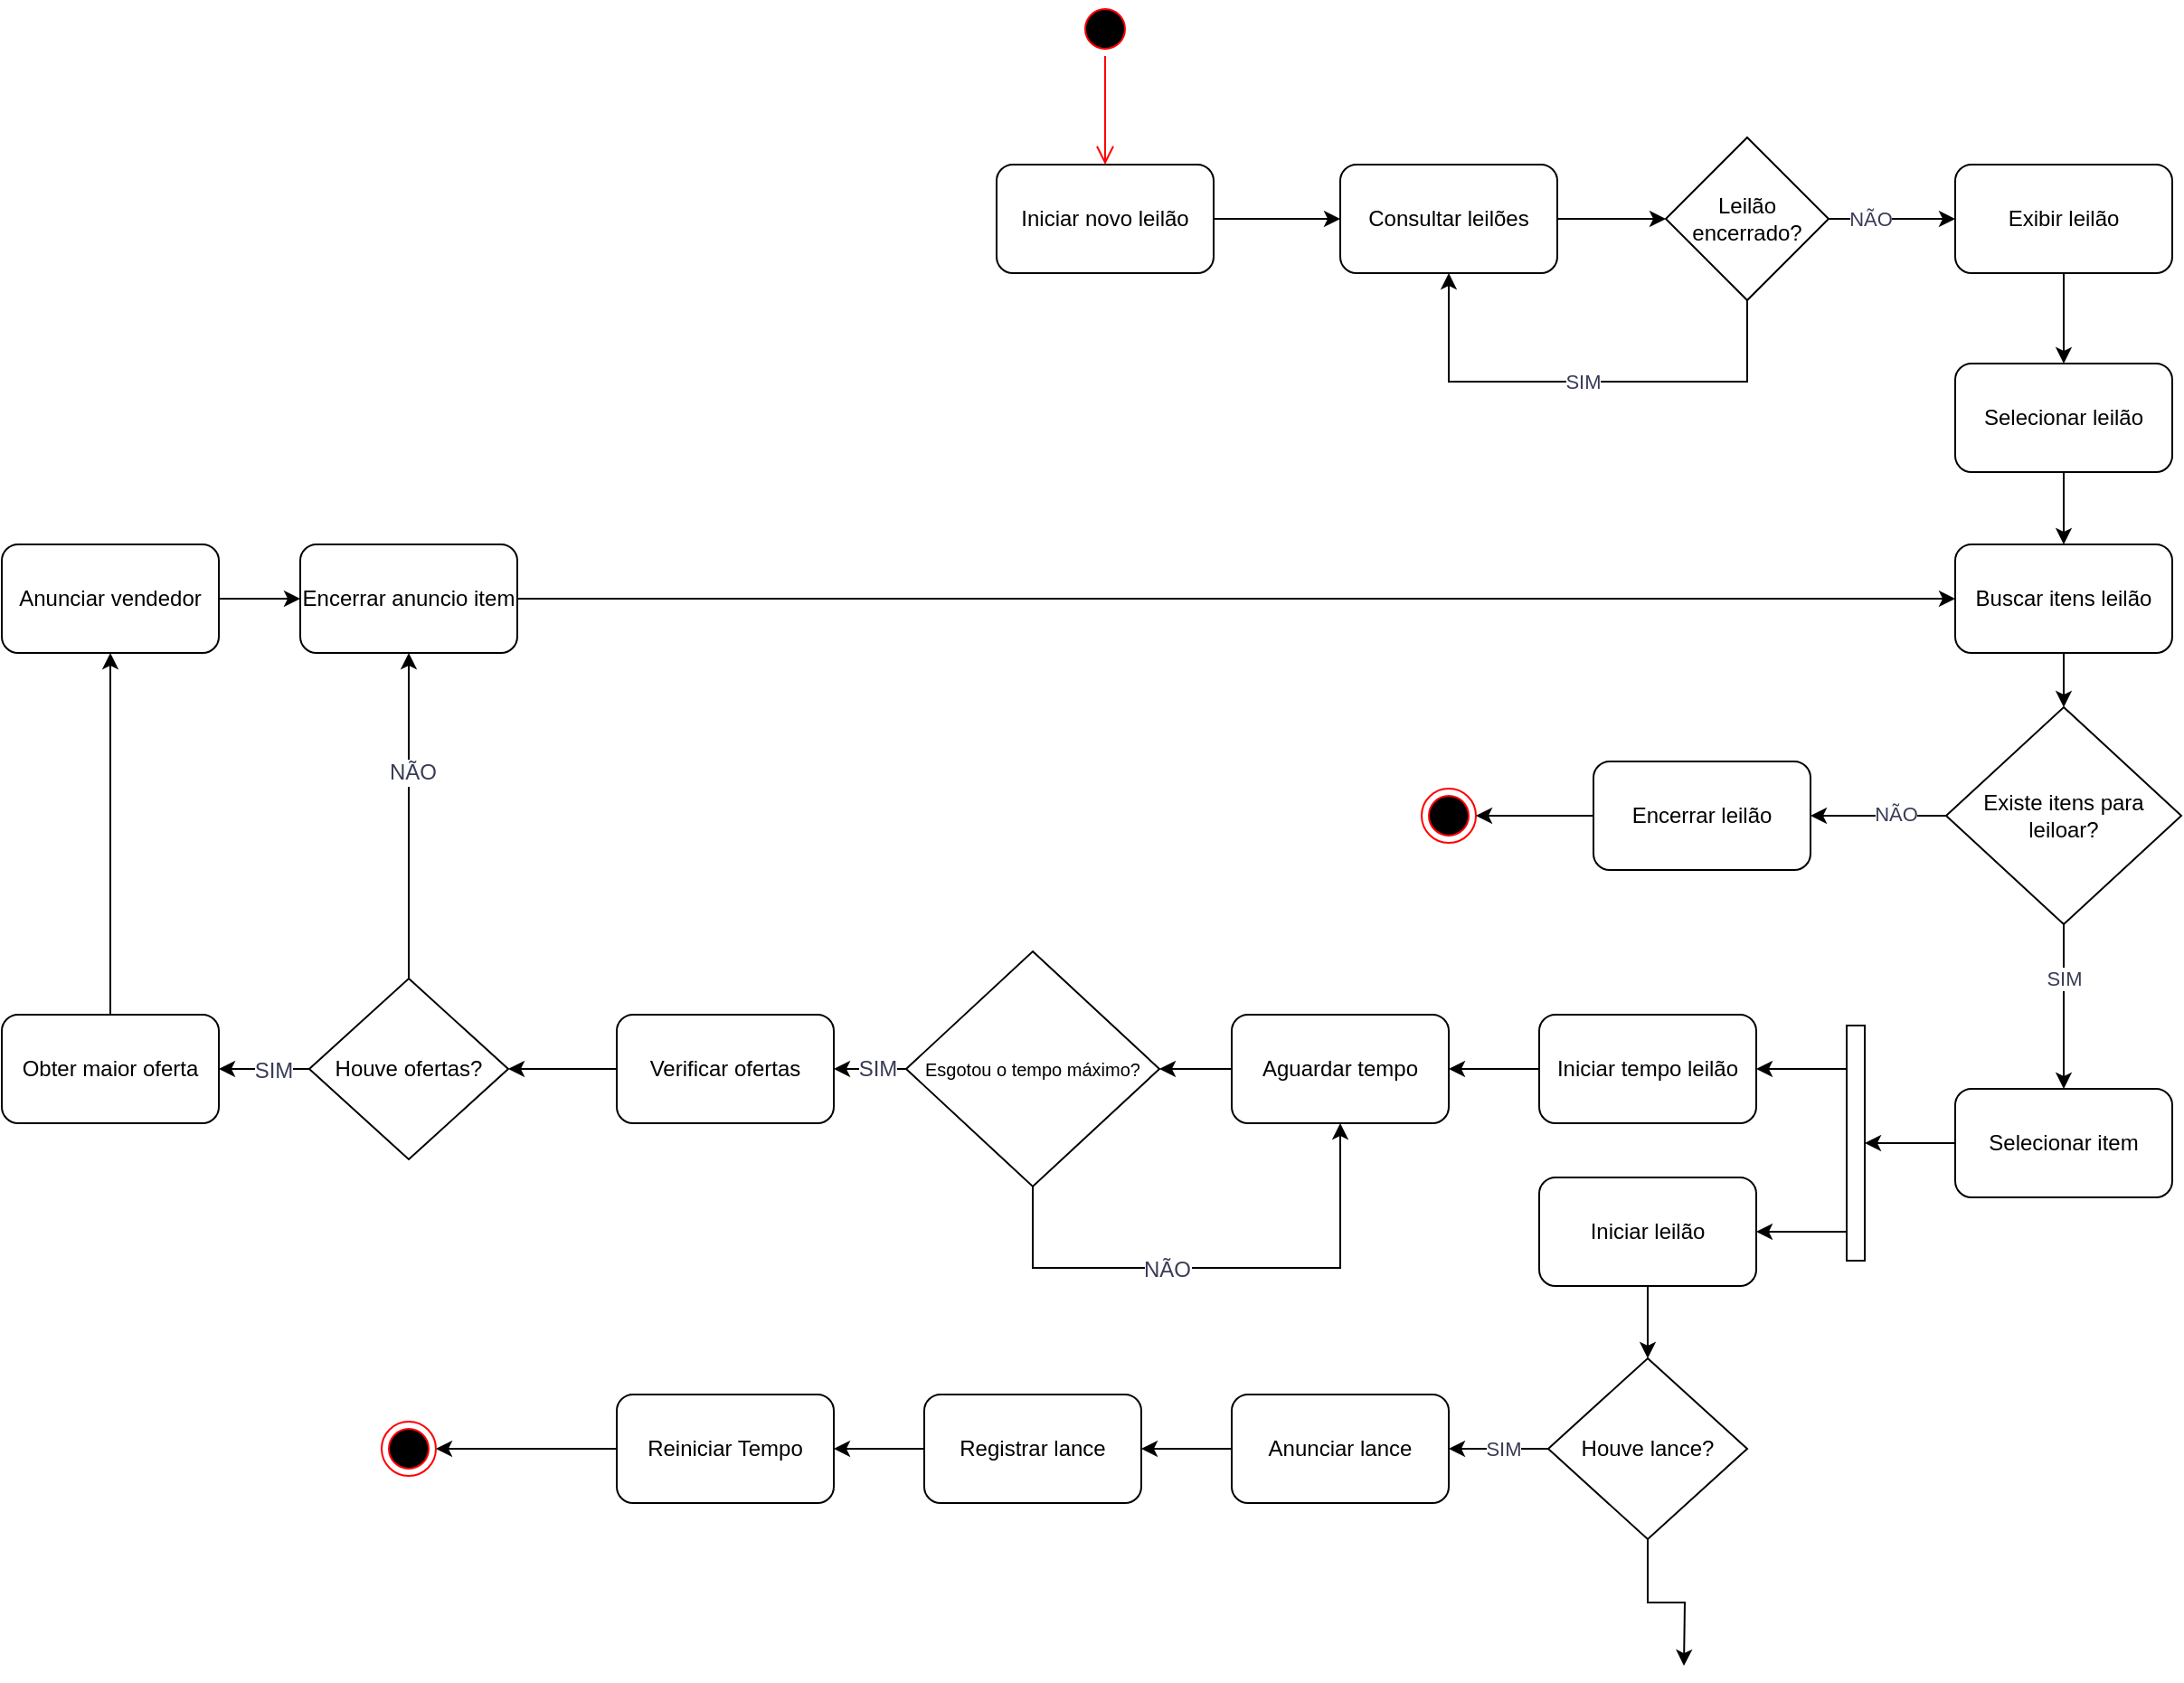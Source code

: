 <mxfile version="20.8.3" type="github">
  <diagram name="Page-1" id="e7e014a7-5840-1c2e-5031-d8a46d1fe8dd">
    <mxGraphModel dx="2033" dy="314" grid="1" gridSize="10" guides="1" tooltips="1" connect="1" arrows="1" fold="1" page="1" pageScale="1" pageWidth="1169" pageHeight="826" background="none" math="0" shadow="0">
      <root>
        <mxCell id="0" />
        <mxCell id="1" parent="0" />
        <mxCell id="eOP46b5mC05c39May2BV-74" style="edgeStyle=none;rounded=0;orthogonalLoop=1;jettySize=auto;html=1;exitX=1;exitY=0.5;exitDx=0;exitDy=0;entryX=0;entryY=0.5;entryDx=0;entryDy=0;fontFamily=Helvetica;fontSize=12;fontColor=rgb(0, 0, 0);" edge="1" parent="1" source="eOP46b5mC05c39May2BV-41" target="eOP46b5mC05c39May2BV-42">
          <mxGeometry relative="1" as="geometry" />
        </mxCell>
        <mxCell id="eOP46b5mC05c39May2BV-41" value="Iniciar novo leilão" style="rounded=1;whiteSpace=wrap;html=1;" vertex="1" parent="1">
          <mxGeometry x="230" y="220" width="120" height="60" as="geometry" />
        </mxCell>
        <mxCell id="eOP46b5mC05c39May2BV-75" style="edgeStyle=none;rounded=0;orthogonalLoop=1;jettySize=auto;html=1;exitX=1;exitY=0.5;exitDx=0;exitDy=0;entryX=0;entryY=0.5;entryDx=0;entryDy=0;fontFamily=Helvetica;fontSize=12;fontColor=rgb(0, 0, 0);" edge="1" parent="1" source="eOP46b5mC05c39May2BV-42" target="eOP46b5mC05c39May2BV-43">
          <mxGeometry relative="1" as="geometry" />
        </mxCell>
        <mxCell id="eOP46b5mC05c39May2BV-42" value="Consultar leilões" style="rounded=1;whiteSpace=wrap;html=1;" vertex="1" parent="1">
          <mxGeometry x="420" y="220" width="120" height="60" as="geometry" />
        </mxCell>
        <mxCell id="eOP46b5mC05c39May2BV-76" style="edgeStyle=none;rounded=0;orthogonalLoop=1;jettySize=auto;html=1;exitX=1;exitY=0.5;exitDx=0;exitDy=0;entryX=0;entryY=0.5;entryDx=0;entryDy=0;fontFamily=Helvetica;fontSize=12;fontColor=rgb(0, 0, 0);" edge="1" parent="1" source="eOP46b5mC05c39May2BV-43" target="eOP46b5mC05c39May2BV-44">
          <mxGeometry relative="1" as="geometry" />
        </mxCell>
        <mxCell id="eOP46b5mC05c39May2BV-103" value="NÃO" style="edgeLabel;html=1;align=center;verticalAlign=middle;resizable=0;points=[];fontColor=#393C56;" vertex="1" connectable="0" parent="eOP46b5mC05c39May2BV-76">
          <mxGeometry x="-0.362" relative="1" as="geometry">
            <mxPoint as="offset" />
          </mxGeometry>
        </mxCell>
        <mxCell id="eOP46b5mC05c39May2BV-77" style="edgeStyle=none;rounded=0;orthogonalLoop=1;jettySize=auto;html=1;exitX=0.5;exitY=1;exitDx=0;exitDy=0;entryX=0.5;entryY=1;entryDx=0;entryDy=0;fontFamily=Helvetica;fontSize=12;fontColor=rgb(0, 0, 0);" edge="1" parent="1" source="eOP46b5mC05c39May2BV-43" target="eOP46b5mC05c39May2BV-42">
          <mxGeometry relative="1" as="geometry">
            <Array as="points">
              <mxPoint x="645" y="340" />
              <mxPoint x="560" y="340" />
              <mxPoint x="480" y="340" />
            </Array>
          </mxGeometry>
        </mxCell>
        <mxCell id="eOP46b5mC05c39May2BV-102" value="&lt;div&gt;SIM&lt;/div&gt;" style="edgeLabel;html=1;align=center;verticalAlign=middle;resizable=0;points=[];fontColor=#393C56;" vertex="1" connectable="0" parent="eOP46b5mC05c39May2BV-77">
          <mxGeometry x="0.01" relative="1" as="geometry">
            <mxPoint as="offset" />
          </mxGeometry>
        </mxCell>
        <mxCell id="eOP46b5mC05c39May2BV-43" value="Leilão encerrado?" style="rhombus;whiteSpace=wrap;html=1;" vertex="1" parent="1">
          <mxGeometry x="600" y="205" width="90" height="90" as="geometry" />
        </mxCell>
        <mxCell id="eOP46b5mC05c39May2BV-78" style="edgeStyle=none;rounded=0;orthogonalLoop=1;jettySize=auto;html=1;exitX=0.5;exitY=1;exitDx=0;exitDy=0;entryX=0.5;entryY=0;entryDx=0;entryDy=0;fontFamily=Helvetica;fontSize=12;fontColor=rgb(0, 0, 0);" edge="1" parent="1" source="eOP46b5mC05c39May2BV-44" target="eOP46b5mC05c39May2BV-45">
          <mxGeometry relative="1" as="geometry" />
        </mxCell>
        <mxCell id="eOP46b5mC05c39May2BV-44" value="Exibir leilão" style="rounded=1;whiteSpace=wrap;html=1;" vertex="1" parent="1">
          <mxGeometry x="760" y="220" width="120" height="60" as="geometry" />
        </mxCell>
        <mxCell id="eOP46b5mC05c39May2BV-79" style="edgeStyle=none;rounded=0;orthogonalLoop=1;jettySize=auto;html=1;exitX=0.5;exitY=1;exitDx=0;exitDy=0;entryX=0.5;entryY=0;entryDx=0;entryDy=0;fontFamily=Helvetica;fontSize=12;fontColor=rgb(0, 0, 0);" edge="1" parent="1" source="eOP46b5mC05c39May2BV-45" target="eOP46b5mC05c39May2BV-46">
          <mxGeometry relative="1" as="geometry" />
        </mxCell>
        <mxCell id="eOP46b5mC05c39May2BV-45" value="Selecionar leilão" style="rounded=1;whiteSpace=wrap;html=1;" vertex="1" parent="1">
          <mxGeometry x="760" y="330" width="120" height="60" as="geometry" />
        </mxCell>
        <mxCell id="eOP46b5mC05c39May2BV-80" style="edgeStyle=none;rounded=0;orthogonalLoop=1;jettySize=auto;html=1;exitX=0.5;exitY=1;exitDx=0;exitDy=0;fontFamily=Helvetica;fontSize=12;fontColor=rgb(0, 0, 0);" edge="1" parent="1" source="eOP46b5mC05c39May2BV-46" target="eOP46b5mC05c39May2BV-47">
          <mxGeometry relative="1" as="geometry" />
        </mxCell>
        <mxCell id="eOP46b5mC05c39May2BV-46" value="Buscar itens leilão" style="rounded=1;whiteSpace=wrap;html=1;" vertex="1" parent="1">
          <mxGeometry x="760" y="430" width="120" height="60" as="geometry" />
        </mxCell>
        <mxCell id="eOP46b5mC05c39May2BV-81" style="edgeStyle=none;rounded=0;orthogonalLoop=1;jettySize=auto;html=1;exitX=0;exitY=0.5;exitDx=0;exitDy=0;entryX=1;entryY=0.5;entryDx=0;entryDy=0;fontFamily=Helvetica;fontSize=12;fontColor=rgb(0, 0, 0);" edge="1" parent="1" source="eOP46b5mC05c39May2BV-47" target="eOP46b5mC05c39May2BV-49">
          <mxGeometry relative="1" as="geometry" />
        </mxCell>
        <mxCell id="eOP46b5mC05c39May2BV-104" value="NÃO" style="edgeLabel;html=1;align=center;verticalAlign=middle;resizable=0;points=[];fontColor=#393C56;" vertex="1" connectable="0" parent="eOP46b5mC05c39May2BV-81">
          <mxGeometry x="-0.251" y="-1" relative="1" as="geometry">
            <mxPoint as="offset" />
          </mxGeometry>
        </mxCell>
        <mxCell id="eOP46b5mC05c39May2BV-83" style="edgeStyle=none;rounded=0;orthogonalLoop=1;jettySize=auto;html=1;exitX=0.5;exitY=1;exitDx=0;exitDy=0;entryX=0.5;entryY=0;entryDx=0;entryDy=0;fontFamily=Helvetica;fontSize=12;fontColor=rgb(0, 0, 0);" edge="1" parent="1" source="eOP46b5mC05c39May2BV-47" target="eOP46b5mC05c39May2BV-50">
          <mxGeometry relative="1" as="geometry" />
        </mxCell>
        <mxCell id="eOP46b5mC05c39May2BV-105" value="SIM" style="edgeLabel;html=1;align=center;verticalAlign=middle;resizable=0;points=[];fontColor=#393C56;" vertex="1" connectable="0" parent="eOP46b5mC05c39May2BV-83">
          <mxGeometry x="-0.352" relative="1" as="geometry">
            <mxPoint as="offset" />
          </mxGeometry>
        </mxCell>
        <mxCell id="eOP46b5mC05c39May2BV-47" value="Existe itens para leiloar?" style="rhombus;whiteSpace=wrap;html=1;" vertex="1" parent="1">
          <mxGeometry x="755" y="520" width="130" height="120" as="geometry" />
        </mxCell>
        <mxCell id="eOP46b5mC05c39May2BV-48" value="" style="ellipse;html=1;shape=endState;fillColor=#000000;strokeColor=#ff0000;" vertex="1" parent="1">
          <mxGeometry x="465" y="565" width="30" height="30" as="geometry" />
        </mxCell>
        <mxCell id="eOP46b5mC05c39May2BV-123" style="edgeStyle=orthogonalEdgeStyle;rounded=0;orthogonalLoop=1;jettySize=auto;html=1;exitX=0;exitY=0.5;exitDx=0;exitDy=0;strokeColor=#000000;fontSize=12;fontColor=#393C56;fillColor=#F2CC8F;" edge="1" parent="1" source="eOP46b5mC05c39May2BV-49" target="eOP46b5mC05c39May2BV-48">
          <mxGeometry relative="1" as="geometry" />
        </mxCell>
        <mxCell id="eOP46b5mC05c39May2BV-49" value="&lt;div&gt;Encerrar leilão&lt;/div&gt;" style="rounded=1;whiteSpace=wrap;html=1;" vertex="1" parent="1">
          <mxGeometry x="560" y="550" width="120" height="60" as="geometry" />
        </mxCell>
        <mxCell id="eOP46b5mC05c39May2BV-84" style="edgeStyle=none;rounded=0;orthogonalLoop=1;jettySize=auto;html=1;exitX=0;exitY=0.5;exitDx=0;exitDy=0;entryX=1;entryY=0.5;entryDx=0;entryDy=0;entryPerimeter=0;fontFamily=Helvetica;fontSize=12;fontColor=rgb(0, 0, 0);" edge="1" parent="1" source="eOP46b5mC05c39May2BV-50" target="eOP46b5mC05c39May2BV-55">
          <mxGeometry relative="1" as="geometry" />
        </mxCell>
        <mxCell id="eOP46b5mC05c39May2BV-50" value="&lt;div&gt;Selecionar item&lt;/div&gt;" style="rounded=1;whiteSpace=wrap;html=1;" vertex="1" parent="1">
          <mxGeometry x="760" y="731" width="120" height="60" as="geometry" />
        </mxCell>
        <mxCell id="eOP46b5mC05c39May2BV-86" style="edgeStyle=none;rounded=0;orthogonalLoop=1;jettySize=auto;html=1;exitX=1;exitY=0.5;exitDx=0;exitDy=0;fontFamily=Helvetica;fontSize=12;fontColor=rgb(0, 0, 0);startArrow=classic;startFill=1;endArrow=none;endFill=0;" edge="1" parent="1" source="eOP46b5mC05c39May2BV-51" target="eOP46b5mC05c39May2BV-55">
          <mxGeometry relative="1" as="geometry" />
        </mxCell>
        <mxCell id="eOP46b5mC05c39May2BV-97" style="edgeStyle=none;rounded=0;orthogonalLoop=1;jettySize=auto;html=1;exitX=0.5;exitY=1;exitDx=0;exitDy=0;entryX=0.5;entryY=0;entryDx=0;entryDy=0;fontFamily=Helvetica;fontSize=12;fontColor=rgb(0, 0, 0);startArrow=none;startFill=0;endArrow=classic;endFill=1;" edge="1" parent="1" source="eOP46b5mC05c39May2BV-51" target="eOP46b5mC05c39May2BV-61">
          <mxGeometry relative="1" as="geometry" />
        </mxCell>
        <mxCell id="eOP46b5mC05c39May2BV-51" value="&lt;div&gt;Iniciar leilão&lt;/div&gt;" style="rounded=1;whiteSpace=wrap;html=1;" vertex="1" parent="1">
          <mxGeometry x="530" y="780" width="120" height="60" as="geometry" />
        </mxCell>
        <mxCell id="eOP46b5mC05c39May2BV-85" style="edgeStyle=none;rounded=0;orthogonalLoop=1;jettySize=auto;html=1;exitX=1;exitY=0.5;exitDx=0;exitDy=0;fontFamily=Helvetica;fontSize=12;fontColor=rgb(0, 0, 0);startArrow=classic;startFill=1;endArrow=none;endFill=0;" edge="1" parent="1" source="eOP46b5mC05c39May2BV-52" target="eOP46b5mC05c39May2BV-55">
          <mxGeometry relative="1" as="geometry" />
        </mxCell>
        <mxCell id="eOP46b5mC05c39May2BV-87" style="edgeStyle=none;rounded=0;orthogonalLoop=1;jettySize=auto;html=1;exitX=0;exitY=0.5;exitDx=0;exitDy=0;entryX=1;entryY=0.5;entryDx=0;entryDy=0;fontFamily=Helvetica;fontSize=12;fontColor=rgb(0, 0, 0);" edge="1" parent="1" source="eOP46b5mC05c39May2BV-52" target="eOP46b5mC05c39May2BV-57">
          <mxGeometry relative="1" as="geometry" />
        </mxCell>
        <mxCell id="eOP46b5mC05c39May2BV-52" value="Iniciar tempo leilão" style="rounded=1;whiteSpace=wrap;html=1;" vertex="1" parent="1">
          <mxGeometry x="530" y="690" width="120" height="60" as="geometry" />
        </mxCell>
        <mxCell id="eOP46b5mC05c39May2BV-55" value="" style="html=1;points=[];perimeter=orthogonalPerimeter;labelBackgroundColor=default;strokeColor=inherit;strokeWidth=1;fontFamily=Helvetica;fontSize=12;fontColor=rgb(0, 0, 0);fillColor=none;" vertex="1" parent="1">
          <mxGeometry x="700" y="696" width="10" height="130" as="geometry" />
        </mxCell>
        <mxCell id="eOP46b5mC05c39May2BV-88" style="edgeStyle=none;rounded=0;orthogonalLoop=1;jettySize=auto;html=1;exitX=0;exitY=0.5;exitDx=0;exitDy=0;entryX=1;entryY=0.5;entryDx=0;entryDy=0;fontFamily=Helvetica;fontSize=12;fontColor=rgb(0, 0, 0);" edge="1" parent="1" source="eOP46b5mC05c39May2BV-57" target="eOP46b5mC05c39May2BV-59">
          <mxGeometry relative="1" as="geometry" />
        </mxCell>
        <mxCell id="eOP46b5mC05c39May2BV-57" value="Aguardar tempo" style="rounded=1;whiteSpace=wrap;html=1;labelBackgroundColor=default;strokeColor=inherit;strokeWidth=1;fontFamily=Helvetica;fontSize=12;fontColor=rgb(0, 0, 0);fillColor=none;" vertex="1" parent="1">
          <mxGeometry x="360" y="690" width="120" height="60" as="geometry" />
        </mxCell>
        <mxCell id="eOP46b5mC05c39May2BV-91" style="edgeStyle=none;rounded=0;orthogonalLoop=1;jettySize=auto;html=1;exitX=0;exitY=0.5;exitDx=0;exitDy=0;entryX=1;entryY=0.5;entryDx=0;entryDy=0;fontFamily=Helvetica;fontSize=12;fontColor=rgb(0, 0, 0);" edge="1" parent="1" source="eOP46b5mC05c39May2BV-58" target="eOP46b5mC05c39May2BV-68">
          <mxGeometry relative="1" as="geometry" />
        </mxCell>
        <mxCell id="eOP46b5mC05c39May2BV-58" value="Verificar ofertas" style="rounded=1;whiteSpace=wrap;html=1;labelBackgroundColor=default;strokeColor=inherit;strokeWidth=1;fontFamily=Helvetica;fontSize=12;fontColor=rgb(0, 0, 0);fillColor=none;" vertex="1" parent="1">
          <mxGeometry x="20" y="690" width="120" height="60" as="geometry" />
        </mxCell>
        <mxCell id="eOP46b5mC05c39May2BV-89" style="edgeStyle=none;rounded=0;orthogonalLoop=1;jettySize=auto;html=1;exitX=0.5;exitY=1;exitDx=0;exitDy=0;entryX=0.5;entryY=1;entryDx=0;entryDy=0;fontFamily=Helvetica;fontSize=12;fontColor=rgb(0, 0, 0);" edge="1" parent="1" source="eOP46b5mC05c39May2BV-59" target="eOP46b5mC05c39May2BV-57">
          <mxGeometry relative="1" as="geometry">
            <Array as="points">
              <mxPoint x="250" y="830" />
              <mxPoint x="420" y="830" />
            </Array>
          </mxGeometry>
        </mxCell>
        <mxCell id="eOP46b5mC05c39May2BV-109" value="&lt;font style=&quot;font-size: 12px;&quot;&gt;NÃO&lt;/font&gt;" style="edgeLabel;html=1;align=center;verticalAlign=middle;resizable=0;points=[];fontSize=10;fontColor=#393C56;" vertex="1" connectable="0" parent="eOP46b5mC05c39May2BV-89">
          <mxGeometry x="-0.194" y="-1" relative="1" as="geometry">
            <mxPoint as="offset" />
          </mxGeometry>
        </mxCell>
        <mxCell id="eOP46b5mC05c39May2BV-90" style="edgeStyle=none;rounded=0;orthogonalLoop=1;jettySize=auto;html=1;exitX=0;exitY=0.5;exitDx=0;exitDy=0;entryX=1;entryY=0.5;entryDx=0;entryDy=0;fontFamily=Helvetica;fontSize=12;fontColor=rgb(0, 0, 0);" edge="1" parent="1" source="eOP46b5mC05c39May2BV-59" target="eOP46b5mC05c39May2BV-58">
          <mxGeometry relative="1" as="geometry" />
        </mxCell>
        <mxCell id="eOP46b5mC05c39May2BV-110" value="SIM" style="edgeLabel;html=1;align=center;verticalAlign=middle;resizable=0;points=[];fontSize=12;fontColor=#393C56;" vertex="1" connectable="0" parent="eOP46b5mC05c39May2BV-90">
          <mxGeometry x="-0.212" relative="1" as="geometry">
            <mxPoint as="offset" />
          </mxGeometry>
        </mxCell>
        <mxCell id="eOP46b5mC05c39May2BV-59" value="&lt;font style=&quot;font-size: 10px;&quot;&gt;Esgotou o tempo máximo?&lt;/font&gt;" style="rhombus;whiteSpace=wrap;html=1;labelBackgroundColor=default;strokeColor=inherit;strokeWidth=1;fontFamily=Helvetica;fontSize=12;fontColor=rgb(0, 0, 0);fillColor=none;" vertex="1" parent="1">
          <mxGeometry x="180" y="655" width="140" height="130" as="geometry" />
        </mxCell>
        <mxCell id="eOP46b5mC05c39May2BV-98" style="edgeStyle=none;rounded=0;orthogonalLoop=1;jettySize=auto;html=1;exitX=0;exitY=0.5;exitDx=0;exitDy=0;entryX=1;entryY=0.5;entryDx=0;entryDy=0;fontFamily=Helvetica;fontSize=12;fontColor=rgb(0, 0, 0);startArrow=none;startFill=0;endArrow=classic;endFill=1;" edge="1" parent="1" source="eOP46b5mC05c39May2BV-61" target="eOP46b5mC05c39May2BV-62">
          <mxGeometry relative="1" as="geometry" />
        </mxCell>
        <mxCell id="eOP46b5mC05c39May2BV-106" value="SIM" style="edgeLabel;html=1;align=center;verticalAlign=middle;resizable=0;points=[];fontColor=#393C56;" vertex="1" connectable="0" parent="eOP46b5mC05c39May2BV-98">
          <mxGeometry x="-0.244" y="-1" relative="1" as="geometry">
            <mxPoint x="-4" y="1" as="offset" />
          </mxGeometry>
        </mxCell>
        <mxCell id="eOP46b5mC05c39May2BV-125" style="edgeStyle=orthogonalEdgeStyle;rounded=0;orthogonalLoop=1;jettySize=auto;html=1;exitX=0.5;exitY=1;exitDx=0;exitDy=0;strokeColor=#000000;fontSize=12;fontColor=#393C56;fillColor=#F2CC8F;" edge="1" parent="1" source="eOP46b5mC05c39May2BV-61">
          <mxGeometry relative="1" as="geometry">
            <mxPoint x="610" y="1050" as="targetPoint" />
          </mxGeometry>
        </mxCell>
        <mxCell id="eOP46b5mC05c39May2BV-61" value="Houve lance?" style="rhombus;whiteSpace=wrap;html=1;labelBackgroundColor=default;strokeColor=inherit;strokeWidth=1;fontFamily=Helvetica;fontSize=12;fontColor=rgb(0, 0, 0);fillColor=none;" vertex="1" parent="1">
          <mxGeometry x="535" y="880" width="110" height="100" as="geometry" />
        </mxCell>
        <mxCell id="eOP46b5mC05c39May2BV-99" style="edgeStyle=none;rounded=0;orthogonalLoop=1;jettySize=auto;html=1;exitX=0;exitY=0.5;exitDx=0;exitDy=0;entryX=1;entryY=0.5;entryDx=0;entryDy=0;fontFamily=Helvetica;fontSize=12;fontColor=rgb(0, 0, 0);startArrow=none;startFill=0;endArrow=classic;endFill=1;" edge="1" parent="1" source="eOP46b5mC05c39May2BV-62" target="eOP46b5mC05c39May2BV-63">
          <mxGeometry relative="1" as="geometry" />
        </mxCell>
        <mxCell id="eOP46b5mC05c39May2BV-62" value="Anunciar lance" style="rounded=1;whiteSpace=wrap;html=1;labelBackgroundColor=default;strokeColor=inherit;strokeWidth=1;fontFamily=Helvetica;fontSize=12;fontColor=rgb(0, 0, 0);fillColor=none;" vertex="1" parent="1">
          <mxGeometry x="360" y="900" width="120" height="60" as="geometry" />
        </mxCell>
        <mxCell id="eOP46b5mC05c39May2BV-100" style="edgeStyle=none;rounded=0;orthogonalLoop=1;jettySize=auto;html=1;exitX=0;exitY=0.5;exitDx=0;exitDy=0;fontFamily=Helvetica;fontSize=12;fontColor=rgb(0, 0, 0);startArrow=none;startFill=0;endArrow=classic;endFill=1;" edge="1" parent="1" source="eOP46b5mC05c39May2BV-63" target="eOP46b5mC05c39May2BV-65">
          <mxGeometry relative="1" as="geometry" />
        </mxCell>
        <mxCell id="eOP46b5mC05c39May2BV-63" value="Registrar lance" style="rounded=1;whiteSpace=wrap;html=1;labelBackgroundColor=default;strokeColor=inherit;strokeWidth=1;fontFamily=Helvetica;fontSize=12;fontColor=rgb(0, 0, 0);fillColor=none;" vertex="1" parent="1">
          <mxGeometry x="190" y="900" width="120" height="60" as="geometry" />
        </mxCell>
        <mxCell id="eOP46b5mC05c39May2BV-101" style="edgeStyle=none;rounded=0;orthogonalLoop=1;jettySize=auto;html=1;exitX=0;exitY=0.5;exitDx=0;exitDy=0;entryX=1;entryY=0.5;entryDx=0;entryDy=0;fontFamily=Helvetica;fontSize=12;fontColor=rgb(0, 0, 0);startArrow=none;startFill=0;endArrow=classic;endFill=1;" edge="1" parent="1" source="eOP46b5mC05c39May2BV-65" target="eOP46b5mC05c39May2BV-66">
          <mxGeometry relative="1" as="geometry" />
        </mxCell>
        <mxCell id="eOP46b5mC05c39May2BV-65" value="Reiniciar Tempo" style="rounded=1;whiteSpace=wrap;html=1;labelBackgroundColor=default;strokeColor=inherit;strokeWidth=1;fontFamily=Helvetica;fontSize=12;fontColor=rgb(0, 0, 0);fillColor=none;" vertex="1" parent="1">
          <mxGeometry x="20" y="900" width="120" height="60" as="geometry" />
        </mxCell>
        <mxCell id="eOP46b5mC05c39May2BV-66" value="" style="ellipse;html=1;shape=endState;fillColor=#000000;strokeColor=#ff0000;labelBackgroundColor=default;strokeWidth=1;fontFamily=Helvetica;fontSize=12;fontColor=rgb(0, 0, 0);" vertex="1" parent="1">
          <mxGeometry x="-110" y="915" width="30" height="30" as="geometry" />
        </mxCell>
        <mxCell id="eOP46b5mC05c39May2BV-119" style="edgeStyle=orthogonalEdgeStyle;rounded=0;orthogonalLoop=1;jettySize=auto;html=1;exitX=0.5;exitY=0;exitDx=0;exitDy=0;strokeColor=#000000;fontSize=12;fontColor=#393C56;fillColor=#F2CC8F;" edge="1" parent="1" source="eOP46b5mC05c39May2BV-67" target="eOP46b5mC05c39May2BV-69">
          <mxGeometry relative="1" as="geometry" />
        </mxCell>
        <mxCell id="eOP46b5mC05c39May2BV-67" value="Obter maior oferta" style="rounded=1;whiteSpace=wrap;html=1;labelBackgroundColor=default;strokeColor=inherit;strokeWidth=1;fontFamily=Helvetica;fontSize=12;fontColor=rgb(0, 0, 0);fillColor=none;" vertex="1" parent="1">
          <mxGeometry x="-320" y="690" width="120" height="60" as="geometry" />
        </mxCell>
        <mxCell id="eOP46b5mC05c39May2BV-118" style="edgeStyle=orthogonalEdgeStyle;rounded=0;orthogonalLoop=1;jettySize=auto;html=1;exitX=0;exitY=0.5;exitDx=0;exitDy=0;entryX=1;entryY=0.5;entryDx=0;entryDy=0;strokeColor=#000000;fontSize=12;fontColor=#393C56;fillColor=#F2CC8F;" edge="1" parent="1" source="eOP46b5mC05c39May2BV-68" target="eOP46b5mC05c39May2BV-67">
          <mxGeometry relative="1" as="geometry" />
        </mxCell>
        <mxCell id="eOP46b5mC05c39May2BV-122" value="SIM" style="edgeLabel;html=1;align=center;verticalAlign=middle;resizable=0;points=[];fontSize=12;fontColor=#393C56;" vertex="1" connectable="0" parent="eOP46b5mC05c39May2BV-118">
          <mxGeometry x="-0.18" y="1" relative="1" as="geometry">
            <mxPoint as="offset" />
          </mxGeometry>
        </mxCell>
        <mxCell id="eOP46b5mC05c39May2BV-120" style="edgeStyle=orthogonalEdgeStyle;rounded=0;orthogonalLoop=1;jettySize=auto;html=1;exitX=0.5;exitY=0;exitDx=0;exitDy=0;entryX=0.5;entryY=1;entryDx=0;entryDy=0;strokeColor=#000000;fontSize=12;fontColor=#393C56;fillColor=#F2CC8F;" edge="1" parent="1" source="eOP46b5mC05c39May2BV-68" target="eOP46b5mC05c39May2BV-70">
          <mxGeometry relative="1" as="geometry" />
        </mxCell>
        <mxCell id="eOP46b5mC05c39May2BV-121" value="NÃO" style="edgeLabel;html=1;align=center;verticalAlign=middle;resizable=0;points=[];fontSize=12;fontColor=#393C56;" vertex="1" connectable="0" parent="eOP46b5mC05c39May2BV-120">
          <mxGeometry x="0.267" y="-2" relative="1" as="geometry">
            <mxPoint as="offset" />
          </mxGeometry>
        </mxCell>
        <mxCell id="eOP46b5mC05c39May2BV-68" value="Houve ofertas?" style="rhombus;whiteSpace=wrap;html=1;labelBackgroundColor=default;strokeColor=inherit;strokeWidth=1;fontFamily=Helvetica;fontSize=12;fontColor=rgb(0, 0, 0);fillColor=none;" vertex="1" parent="1">
          <mxGeometry x="-150" y="670" width="110" height="100" as="geometry" />
        </mxCell>
        <mxCell id="eOP46b5mC05c39May2BV-94" style="edgeStyle=none;rounded=0;orthogonalLoop=1;jettySize=auto;html=1;exitX=1;exitY=0.5;exitDx=0;exitDy=0;entryX=0;entryY=0.5;entryDx=0;entryDy=0;fontFamily=Helvetica;fontSize=12;fontColor=rgb(0, 0, 0);" edge="1" parent="1" source="eOP46b5mC05c39May2BV-69" target="eOP46b5mC05c39May2BV-70">
          <mxGeometry relative="1" as="geometry" />
        </mxCell>
        <mxCell id="eOP46b5mC05c39May2BV-69" value="Anunciar vendedor" style="rounded=1;whiteSpace=wrap;html=1;labelBackgroundColor=default;strokeColor=inherit;strokeWidth=1;fontFamily=Helvetica;fontSize=12;fontColor=rgb(0, 0, 0);fillColor=none;" vertex="1" parent="1">
          <mxGeometry x="-320" y="430" width="120" height="60" as="geometry" />
        </mxCell>
        <mxCell id="eOP46b5mC05c39May2BV-95" style="edgeStyle=none;rounded=0;orthogonalLoop=1;jettySize=auto;html=1;exitX=1;exitY=0.5;exitDx=0;exitDy=0;fontFamily=Helvetica;fontSize=12;fontColor=rgb(0, 0, 0);" edge="1" parent="1" source="eOP46b5mC05c39May2BV-70" target="eOP46b5mC05c39May2BV-46">
          <mxGeometry relative="1" as="geometry" />
        </mxCell>
        <mxCell id="eOP46b5mC05c39May2BV-70" value="Encerrar anuncio item" style="rounded=1;whiteSpace=wrap;html=1;labelBackgroundColor=default;strokeColor=inherit;strokeWidth=1;fontFamily=Helvetica;fontSize=12;fontColor=rgb(0, 0, 0);fillColor=none;" vertex="1" parent="1">
          <mxGeometry x="-155" y="430" width="120" height="60" as="geometry" />
        </mxCell>
        <mxCell id="eOP46b5mC05c39May2BV-72" value="" style="ellipse;html=1;shape=startState;fillColor=#000000;strokeColor=#ff0000;labelBackgroundColor=default;strokeWidth=1;fontFamily=Helvetica;fontSize=12;fontColor=rgb(0, 0, 0);" vertex="1" parent="1">
          <mxGeometry x="275" y="130" width="30" height="30" as="geometry" />
        </mxCell>
        <mxCell id="eOP46b5mC05c39May2BV-73" value="" style="edgeStyle=orthogonalEdgeStyle;html=1;verticalAlign=bottom;endArrow=open;endSize=8;strokeColor=#ff0000;rounded=0;fontFamily=Helvetica;fontSize=12;fontColor=rgb(0, 0, 0);" edge="1" source="eOP46b5mC05c39May2BV-72" parent="1">
          <mxGeometry relative="1" as="geometry">
            <mxPoint x="290" y="220" as="targetPoint" />
          </mxGeometry>
        </mxCell>
      </root>
    </mxGraphModel>
  </diagram>
</mxfile>
